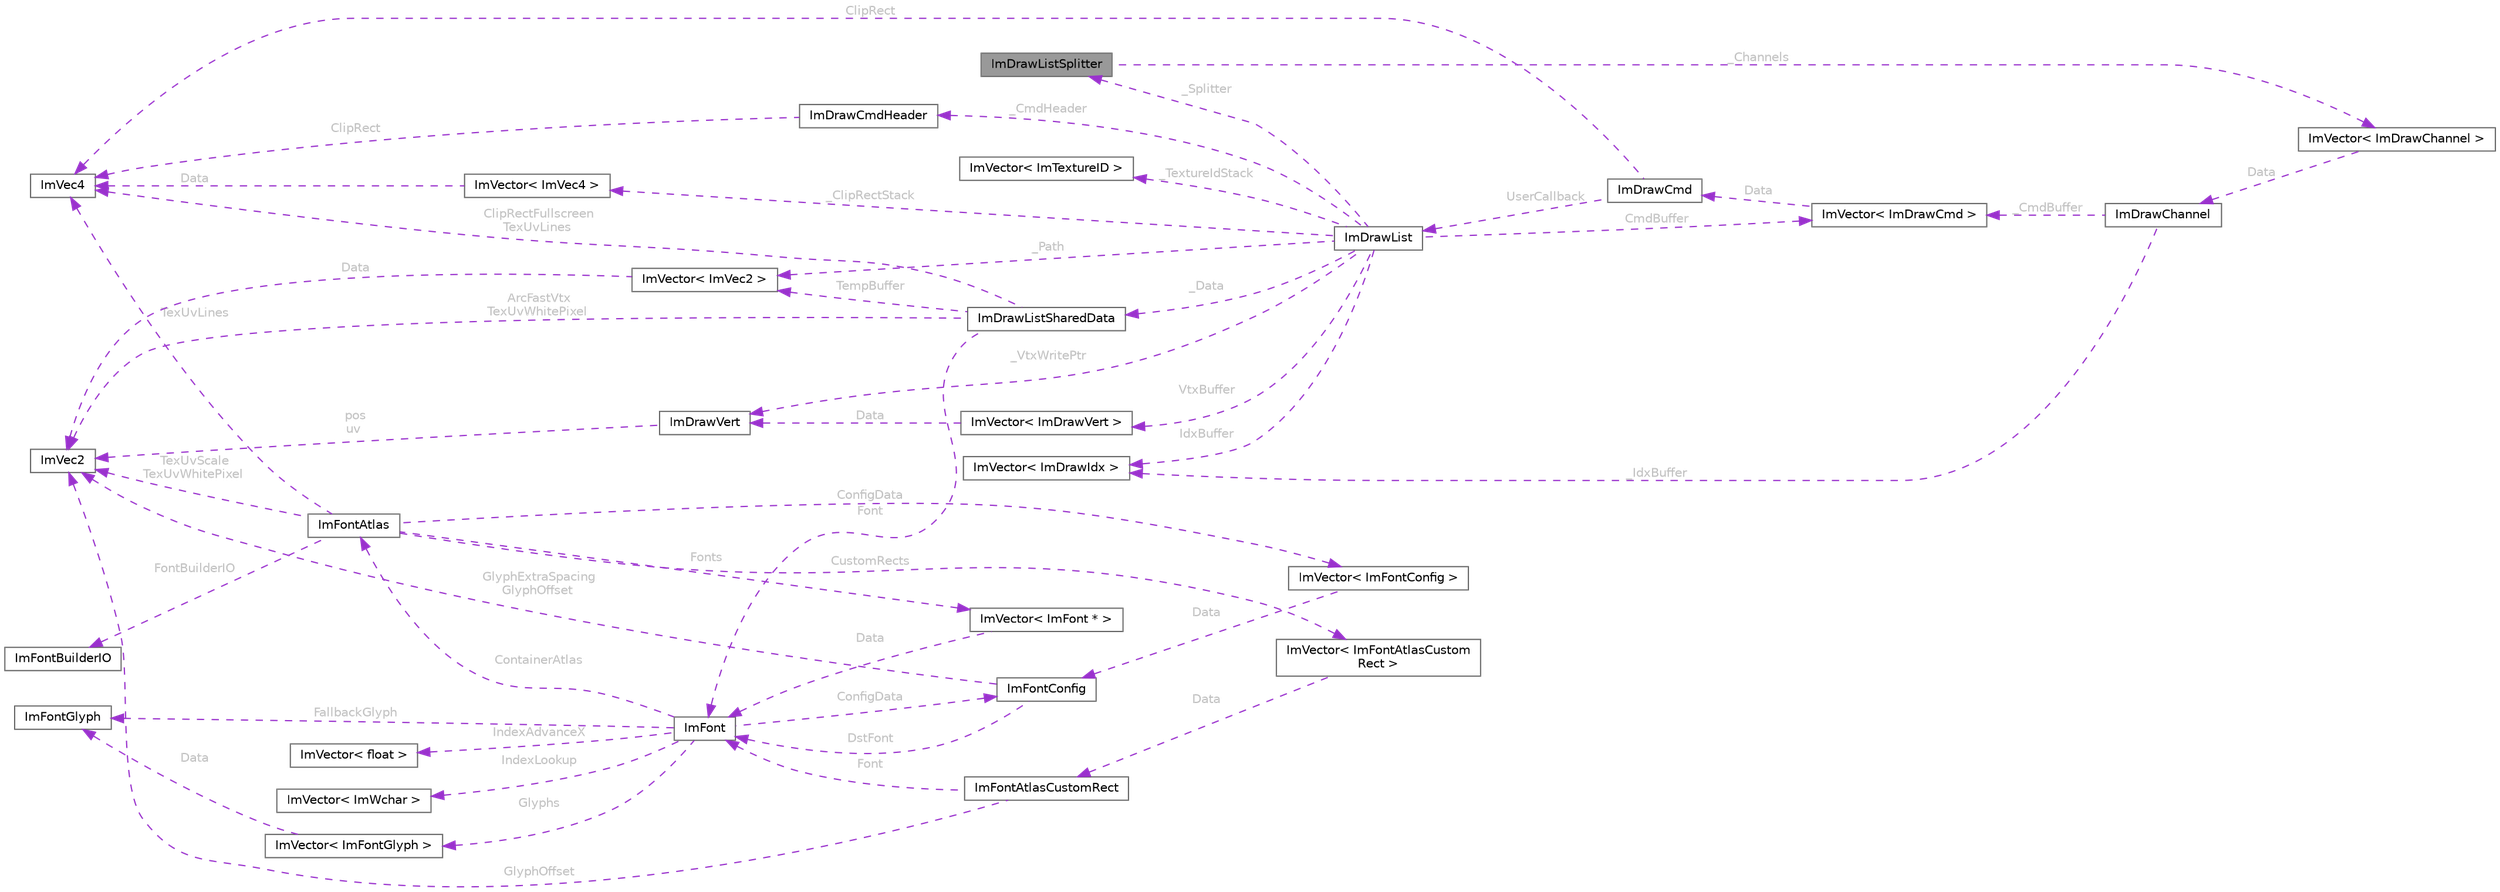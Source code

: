 digraph "ImDrawListSplitter"
{
 // LATEX_PDF_SIZE
  bgcolor="transparent";
  edge [fontname=Helvetica,fontsize=10,labelfontname=Helvetica,labelfontsize=10];
  node [fontname=Helvetica,fontsize=10,shape=box,height=0.2,width=0.4];
  rankdir="LR";
  Node1 [id="Node000001",label="ImDrawListSplitter",height=0.2,width=0.4,color="gray40", fillcolor="grey60", style="filled", fontcolor="black",tooltip=" "];
  Node2 -> Node1 [id="edge1_Node000001_Node000002",dir="back",color="darkorchid3",style="dashed",tooltip=" ",label=" _Channels",fontcolor="grey" ];
  Node2 [id="Node000002",label="ImVector\< ImDrawChannel \>",height=0.2,width=0.4,color="gray40", fillcolor="white", style="filled",URL="$struct_im_vector.html",tooltip=" "];
  Node3 -> Node2 [id="edge2_Node000002_Node000003",dir="back",color="darkorchid3",style="dashed",tooltip=" ",label=" Data",fontcolor="grey" ];
  Node3 [id="Node000003",label="ImDrawChannel",height=0.2,width=0.4,color="gray40", fillcolor="white", style="filled",URL="$struct_im_draw_channel.html",tooltip=" "];
  Node4 -> Node3 [id="edge3_Node000003_Node000004",dir="back",color="darkorchid3",style="dashed",tooltip=" ",label=" _CmdBuffer",fontcolor="grey" ];
  Node4 [id="Node000004",label="ImVector\< ImDrawCmd \>",height=0.2,width=0.4,color="gray40", fillcolor="white", style="filled",URL="$struct_im_vector.html",tooltip=" "];
  Node5 -> Node4 [id="edge4_Node000004_Node000005",dir="back",color="darkorchid3",style="dashed",tooltip=" ",label=" Data",fontcolor="grey" ];
  Node5 [id="Node000005",label="ImDrawCmd",height=0.2,width=0.4,color="gray40", fillcolor="white", style="filled",URL="$struct_im_draw_cmd.html",tooltip=" "];
  Node6 -> Node5 [id="edge5_Node000005_Node000006",dir="back",color="darkorchid3",style="dashed",tooltip=" ",label=" ClipRect",fontcolor="grey" ];
  Node6 [id="Node000006",label="ImVec4",height=0.2,width=0.4,color="gray40", fillcolor="white", style="filled",URL="$struct_im_vec4.html",tooltip=" "];
  Node7 -> Node5 [id="edge6_Node000005_Node000007",dir="back",color="darkorchid3",style="dashed",tooltip=" ",label=" UserCallback",fontcolor="grey" ];
  Node7 [id="Node000007",label="ImDrawList",height=0.2,width=0.4,color="gray40", fillcolor="white", style="filled",URL="$struct_im_draw_list.html",tooltip=" "];
  Node4 -> Node7 [id="edge7_Node000007_Node000004",dir="back",color="darkorchid3",style="dashed",tooltip=" ",label=" CmdBuffer",fontcolor="grey" ];
  Node8 -> Node7 [id="edge8_Node000007_Node000008",dir="back",color="darkorchid3",style="dashed",tooltip=" ",label=" IdxBuffer",fontcolor="grey" ];
  Node8 [id="Node000008",label="ImVector\< ImDrawIdx \>",height=0.2,width=0.4,color="gray40", fillcolor="white", style="filled",URL="$struct_im_vector.html",tooltip=" "];
  Node9 -> Node7 [id="edge9_Node000007_Node000009",dir="back",color="darkorchid3",style="dashed",tooltip=" ",label=" VtxBuffer",fontcolor="grey" ];
  Node9 [id="Node000009",label="ImVector\< ImDrawVert \>",height=0.2,width=0.4,color="gray40", fillcolor="white", style="filled",URL="$struct_im_vector.html",tooltip=" "];
  Node10 -> Node9 [id="edge10_Node000009_Node000010",dir="back",color="darkorchid3",style="dashed",tooltip=" ",label=" Data",fontcolor="grey" ];
  Node10 [id="Node000010",label="ImDrawVert",height=0.2,width=0.4,color="gray40", fillcolor="white", style="filled",URL="$struct_im_draw_vert.html",tooltip=" "];
  Node11 -> Node10 [id="edge11_Node000010_Node000011",dir="back",color="darkorchid3",style="dashed",tooltip=" ",label=" pos\nuv",fontcolor="grey" ];
  Node11 [id="Node000011",label="ImVec2",height=0.2,width=0.4,color="gray40", fillcolor="white", style="filled",URL="$struct_im_vec2.html",tooltip=" "];
  Node12 -> Node7 [id="edge12_Node000007_Node000012",dir="back",color="darkorchid3",style="dashed",tooltip=" ",label=" _Data",fontcolor="grey" ];
  Node12 [id="Node000012",label="ImDrawListSharedData",height=0.2,width=0.4,color="gray40", fillcolor="white", style="filled",URL="$struct_im_draw_list_shared_data.html",tooltip=" "];
  Node11 -> Node12 [id="edge13_Node000012_Node000011",dir="back",color="darkorchid3",style="dashed",tooltip=" ",label=" ArcFastVtx\nTexUvWhitePixel",fontcolor="grey" ];
  Node13 -> Node12 [id="edge14_Node000012_Node000013",dir="back",color="darkorchid3",style="dashed",tooltip=" ",label=" Font",fontcolor="grey" ];
  Node13 [id="Node000013",label="ImFont",height=0.2,width=0.4,color="gray40", fillcolor="white", style="filled",URL="$struct_im_font.html",tooltip=" "];
  Node14 -> Node13 [id="edge15_Node000013_Node000014",dir="back",color="darkorchid3",style="dashed",tooltip=" ",label=" IndexAdvanceX",fontcolor="grey" ];
  Node14 [id="Node000014",label="ImVector\< float \>",height=0.2,width=0.4,color="gray40", fillcolor="white", style="filled",URL="$struct_im_vector.html",tooltip=" "];
  Node15 -> Node13 [id="edge16_Node000013_Node000015",dir="back",color="darkorchid3",style="dashed",tooltip=" ",label=" IndexLookup",fontcolor="grey" ];
  Node15 [id="Node000015",label="ImVector\< ImWchar \>",height=0.2,width=0.4,color="gray40", fillcolor="white", style="filled",URL="$struct_im_vector.html",tooltip=" "];
  Node16 -> Node13 [id="edge17_Node000013_Node000016",dir="back",color="darkorchid3",style="dashed",tooltip=" ",label=" Glyphs",fontcolor="grey" ];
  Node16 [id="Node000016",label="ImVector\< ImFontGlyph \>",height=0.2,width=0.4,color="gray40", fillcolor="white", style="filled",URL="$struct_im_vector.html",tooltip=" "];
  Node17 -> Node16 [id="edge18_Node000016_Node000017",dir="back",color="darkorchid3",style="dashed",tooltip=" ",label=" Data",fontcolor="grey" ];
  Node17 [id="Node000017",label="ImFontGlyph",height=0.2,width=0.4,color="gray40", fillcolor="white", style="filled",URL="$struct_im_font_glyph.html",tooltip=" "];
  Node17 -> Node13 [id="edge19_Node000013_Node000017",dir="back",color="darkorchid3",style="dashed",tooltip=" ",label=" FallbackGlyph",fontcolor="grey" ];
  Node18 -> Node13 [id="edge20_Node000013_Node000018",dir="back",color="darkorchid3",style="dashed",tooltip=" ",label=" ContainerAtlas",fontcolor="grey" ];
  Node18 [id="Node000018",label="ImFontAtlas",height=0.2,width=0.4,color="gray40", fillcolor="white", style="filled",URL="$struct_im_font_atlas.html",tooltip=" "];
  Node11 -> Node18 [id="edge21_Node000018_Node000011",dir="back",color="darkorchid3",style="dashed",tooltip=" ",label=" TexUvScale\nTexUvWhitePixel",fontcolor="grey" ];
  Node19 -> Node18 [id="edge22_Node000018_Node000019",dir="back",color="darkorchid3",style="dashed",tooltip=" ",label=" Fonts",fontcolor="grey" ];
  Node19 [id="Node000019",label="ImVector\< ImFont * \>",height=0.2,width=0.4,color="gray40", fillcolor="white", style="filled",URL="$struct_im_vector.html",tooltip=" "];
  Node13 -> Node19 [id="edge23_Node000019_Node000013",dir="back",color="darkorchid3",style="dashed",tooltip=" ",label=" Data",fontcolor="grey" ];
  Node20 -> Node18 [id="edge24_Node000018_Node000020",dir="back",color="darkorchid3",style="dashed",tooltip=" ",label=" CustomRects",fontcolor="grey" ];
  Node20 [id="Node000020",label="ImVector\< ImFontAtlasCustom\lRect \>",height=0.2,width=0.4,color="gray40", fillcolor="white", style="filled",URL="$struct_im_vector.html",tooltip=" "];
  Node21 -> Node20 [id="edge25_Node000020_Node000021",dir="back",color="darkorchid3",style="dashed",tooltip=" ",label=" Data",fontcolor="grey" ];
  Node21 [id="Node000021",label="ImFontAtlasCustomRect",height=0.2,width=0.4,color="gray40", fillcolor="white", style="filled",URL="$struct_im_font_atlas_custom_rect.html",tooltip=" "];
  Node11 -> Node21 [id="edge26_Node000021_Node000011",dir="back",color="darkorchid3",style="dashed",tooltip=" ",label=" GlyphOffset",fontcolor="grey" ];
  Node13 -> Node21 [id="edge27_Node000021_Node000013",dir="back",color="darkorchid3",style="dashed",tooltip=" ",label=" Font",fontcolor="grey" ];
  Node22 -> Node18 [id="edge28_Node000018_Node000022",dir="back",color="darkorchid3",style="dashed",tooltip=" ",label=" ConfigData",fontcolor="grey" ];
  Node22 [id="Node000022",label="ImVector\< ImFontConfig \>",height=0.2,width=0.4,color="gray40", fillcolor="white", style="filled",URL="$struct_im_vector.html",tooltip=" "];
  Node23 -> Node22 [id="edge29_Node000022_Node000023",dir="back",color="darkorchid3",style="dashed",tooltip=" ",label=" Data",fontcolor="grey" ];
  Node23 [id="Node000023",label="ImFontConfig",height=0.2,width=0.4,color="gray40", fillcolor="white", style="filled",URL="$struct_im_font_config.html",tooltip=" "];
  Node11 -> Node23 [id="edge30_Node000023_Node000011",dir="back",color="darkorchid3",style="dashed",tooltip=" ",label=" GlyphExtraSpacing\nGlyphOffset",fontcolor="grey" ];
  Node13 -> Node23 [id="edge31_Node000023_Node000013",dir="back",color="darkorchid3",style="dashed",tooltip=" ",label=" DstFont",fontcolor="grey" ];
  Node6 -> Node18 [id="edge32_Node000018_Node000006",dir="back",color="darkorchid3",style="dashed",tooltip=" ",label=" TexUvLines",fontcolor="grey" ];
  Node24 -> Node18 [id="edge33_Node000018_Node000024",dir="back",color="darkorchid3",style="dashed",tooltip=" ",label=" FontBuilderIO",fontcolor="grey" ];
  Node24 [id="Node000024",label="ImFontBuilderIO",height=0.2,width=0.4,color="gray40", fillcolor="white", style="filled",URL="$struct_im_font_builder_i_o.html",tooltip=" "];
  Node23 -> Node13 [id="edge34_Node000013_Node000023",dir="back",color="darkorchid3",style="dashed",tooltip=" ",label=" ConfigData",fontcolor="grey" ];
  Node6 -> Node12 [id="edge35_Node000012_Node000006",dir="back",color="darkorchid3",style="dashed",tooltip=" ",label=" ClipRectFullscreen\nTexUvLines",fontcolor="grey" ];
  Node25 -> Node12 [id="edge36_Node000012_Node000025",dir="back",color="darkorchid3",style="dashed",tooltip=" ",label=" TempBuffer",fontcolor="grey" ];
  Node25 [id="Node000025",label="ImVector\< ImVec2 \>",height=0.2,width=0.4,color="gray40", fillcolor="white", style="filled",URL="$struct_im_vector.html",tooltip=" "];
  Node11 -> Node25 [id="edge37_Node000025_Node000011",dir="back",color="darkorchid3",style="dashed",tooltip=" ",label=" Data",fontcolor="grey" ];
  Node10 -> Node7 [id="edge38_Node000007_Node000010",dir="back",color="darkorchid3",style="dashed",tooltip=" ",label=" _VtxWritePtr",fontcolor="grey" ];
  Node26 -> Node7 [id="edge39_Node000007_Node000026",dir="back",color="darkorchid3",style="dashed",tooltip=" ",label=" _ClipRectStack",fontcolor="grey" ];
  Node26 [id="Node000026",label="ImVector\< ImVec4 \>",height=0.2,width=0.4,color="gray40", fillcolor="white", style="filled",URL="$struct_im_vector.html",tooltip=" "];
  Node6 -> Node26 [id="edge40_Node000026_Node000006",dir="back",color="darkorchid3",style="dashed",tooltip=" ",label=" Data",fontcolor="grey" ];
  Node27 -> Node7 [id="edge41_Node000007_Node000027",dir="back",color="darkorchid3",style="dashed",tooltip=" ",label=" _TextureIdStack",fontcolor="grey" ];
  Node27 [id="Node000027",label="ImVector\< ImTextureID \>",height=0.2,width=0.4,color="gray40", fillcolor="white", style="filled",URL="$struct_im_vector.html",tooltip=" "];
  Node25 -> Node7 [id="edge42_Node000007_Node000025",dir="back",color="darkorchid3",style="dashed",tooltip=" ",label=" _Path",fontcolor="grey" ];
  Node28 -> Node7 [id="edge43_Node000007_Node000028",dir="back",color="darkorchid3",style="dashed",tooltip=" ",label=" _CmdHeader",fontcolor="grey" ];
  Node28 [id="Node000028",label="ImDrawCmdHeader",height=0.2,width=0.4,color="gray40", fillcolor="white", style="filled",URL="$struct_im_draw_cmd_header.html",tooltip=" "];
  Node6 -> Node28 [id="edge44_Node000028_Node000006",dir="back",color="darkorchid3",style="dashed",tooltip=" ",label=" ClipRect",fontcolor="grey" ];
  Node1 -> Node7 [id="edge45_Node000007_Node000001",dir="back",color="darkorchid3",style="dashed",tooltip=" ",label=" _Splitter",fontcolor="grey" ];
  Node8 -> Node3 [id="edge46_Node000003_Node000008",dir="back",color="darkorchid3",style="dashed",tooltip=" ",label=" _IdxBuffer",fontcolor="grey" ];
}
